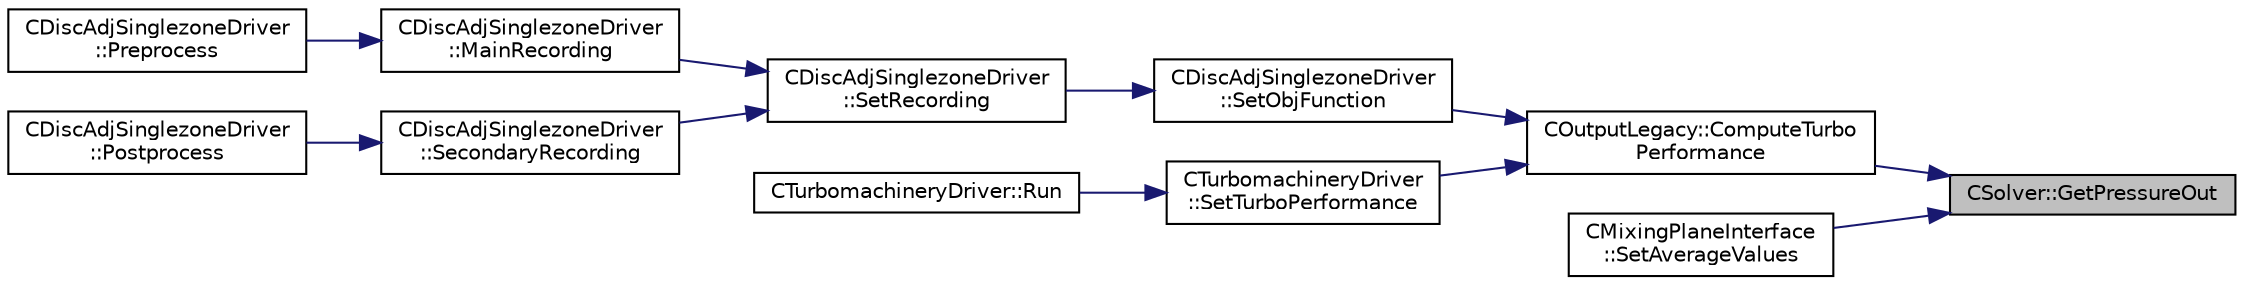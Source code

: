 digraph "CSolver::GetPressureOut"
{
 // LATEX_PDF_SIZE
  edge [fontname="Helvetica",fontsize="10",labelfontname="Helvetica",labelfontsize="10"];
  node [fontname="Helvetica",fontsize="10",shape=record];
  rankdir="RL";
  Node1 [label="CSolver::GetPressureOut",height=0.2,width=0.4,color="black", fillcolor="grey75", style="filled", fontcolor="black",tooltip="A virtual member."];
  Node1 -> Node2 [dir="back",color="midnightblue",fontsize="10",style="solid",fontname="Helvetica"];
  Node2 [label="COutputLegacy::ComputeTurbo\lPerformance",height=0.2,width=0.4,color="black", fillcolor="white", style="filled",URL="$classCOutputLegacy.html#a870a4170d6099c1f7c589596e20d2079",tooltip="Compute ."];
  Node2 -> Node3 [dir="back",color="midnightblue",fontsize="10",style="solid",fontname="Helvetica"];
  Node3 [label="CDiscAdjSinglezoneDriver\l::SetObjFunction",height=0.2,width=0.4,color="black", fillcolor="white", style="filled",URL="$classCDiscAdjSinglezoneDriver.html#aea0513ac808106c6a92be610b3b17a6a",tooltip="Set the objective function."];
  Node3 -> Node4 [dir="back",color="midnightblue",fontsize="10",style="solid",fontname="Helvetica"];
  Node4 [label="CDiscAdjSinglezoneDriver\l::SetRecording",height=0.2,width=0.4,color="black", fillcolor="white", style="filled",URL="$classCDiscAdjSinglezoneDriver.html#ac5a9bbc8bf431a06a4ec315a514c9428",tooltip="Record one iteration of a flow iteration in within multiple zones."];
  Node4 -> Node5 [dir="back",color="midnightblue",fontsize="10",style="solid",fontname="Helvetica"];
  Node5 [label="CDiscAdjSinglezoneDriver\l::MainRecording",height=0.2,width=0.4,color="black", fillcolor="white", style="filled",URL="$classCDiscAdjSinglezoneDriver.html#af4087bc4859a336b67555336d8f28aaf",tooltip="Record the main computational path."];
  Node5 -> Node6 [dir="back",color="midnightblue",fontsize="10",style="solid",fontname="Helvetica"];
  Node6 [label="CDiscAdjSinglezoneDriver\l::Preprocess",height=0.2,width=0.4,color="black", fillcolor="white", style="filled",URL="$classCDiscAdjSinglezoneDriver.html#a231f69c77c922207c235930508b1db67",tooltip="Preprocess the single-zone iteration."];
  Node4 -> Node7 [dir="back",color="midnightblue",fontsize="10",style="solid",fontname="Helvetica"];
  Node7 [label="CDiscAdjSinglezoneDriver\l::SecondaryRecording",height=0.2,width=0.4,color="black", fillcolor="white", style="filled",URL="$classCDiscAdjSinglezoneDriver.html#ad328a74dd89ed2e335b22c4bf2b53cb0",tooltip="Record the secondary computational path."];
  Node7 -> Node8 [dir="back",color="midnightblue",fontsize="10",style="solid",fontname="Helvetica"];
  Node8 [label="CDiscAdjSinglezoneDriver\l::Postprocess",height=0.2,width=0.4,color="black", fillcolor="white", style="filled",URL="$classCDiscAdjSinglezoneDriver.html#a8646cc443849a97868c59003066bb850",tooltip="Postprocess the adjoint iteration for ZONE_0."];
  Node2 -> Node9 [dir="back",color="midnightblue",fontsize="10",style="solid",fontname="Helvetica"];
  Node9 [label="CTurbomachineryDriver\l::SetTurboPerformance",height=0.2,width=0.4,color="black", fillcolor="white", style="filled",URL="$classCTurbomachineryDriver.html#a5f79f6d56a18a557d1afce41629ec743",tooltip="Set Mixing Plane interface within multiple zones."];
  Node9 -> Node10 [dir="back",color="midnightblue",fontsize="10",style="solid",fontname="Helvetica"];
  Node10 [label="CTurbomachineryDriver::Run",height=0.2,width=0.4,color="black", fillcolor="white", style="filled",URL="$classCTurbomachineryDriver.html#ab7014fa08e7f173449b42cd0dc43498d",tooltip="Run a single iteration of the physics within multiple zones."];
  Node1 -> Node11 [dir="back",color="midnightblue",fontsize="10",style="solid",fontname="Helvetica"];
  Node11 [label="CMixingPlaneInterface\l::SetAverageValues",height=0.2,width=0.4,color="black", fillcolor="white", style="filled",URL="$classCMixingPlaneInterface.html#a24d49f7195039d1f97879ebccd25fe65",tooltip="Store all the turboperformance in the solver in ZONE_0."];
}
